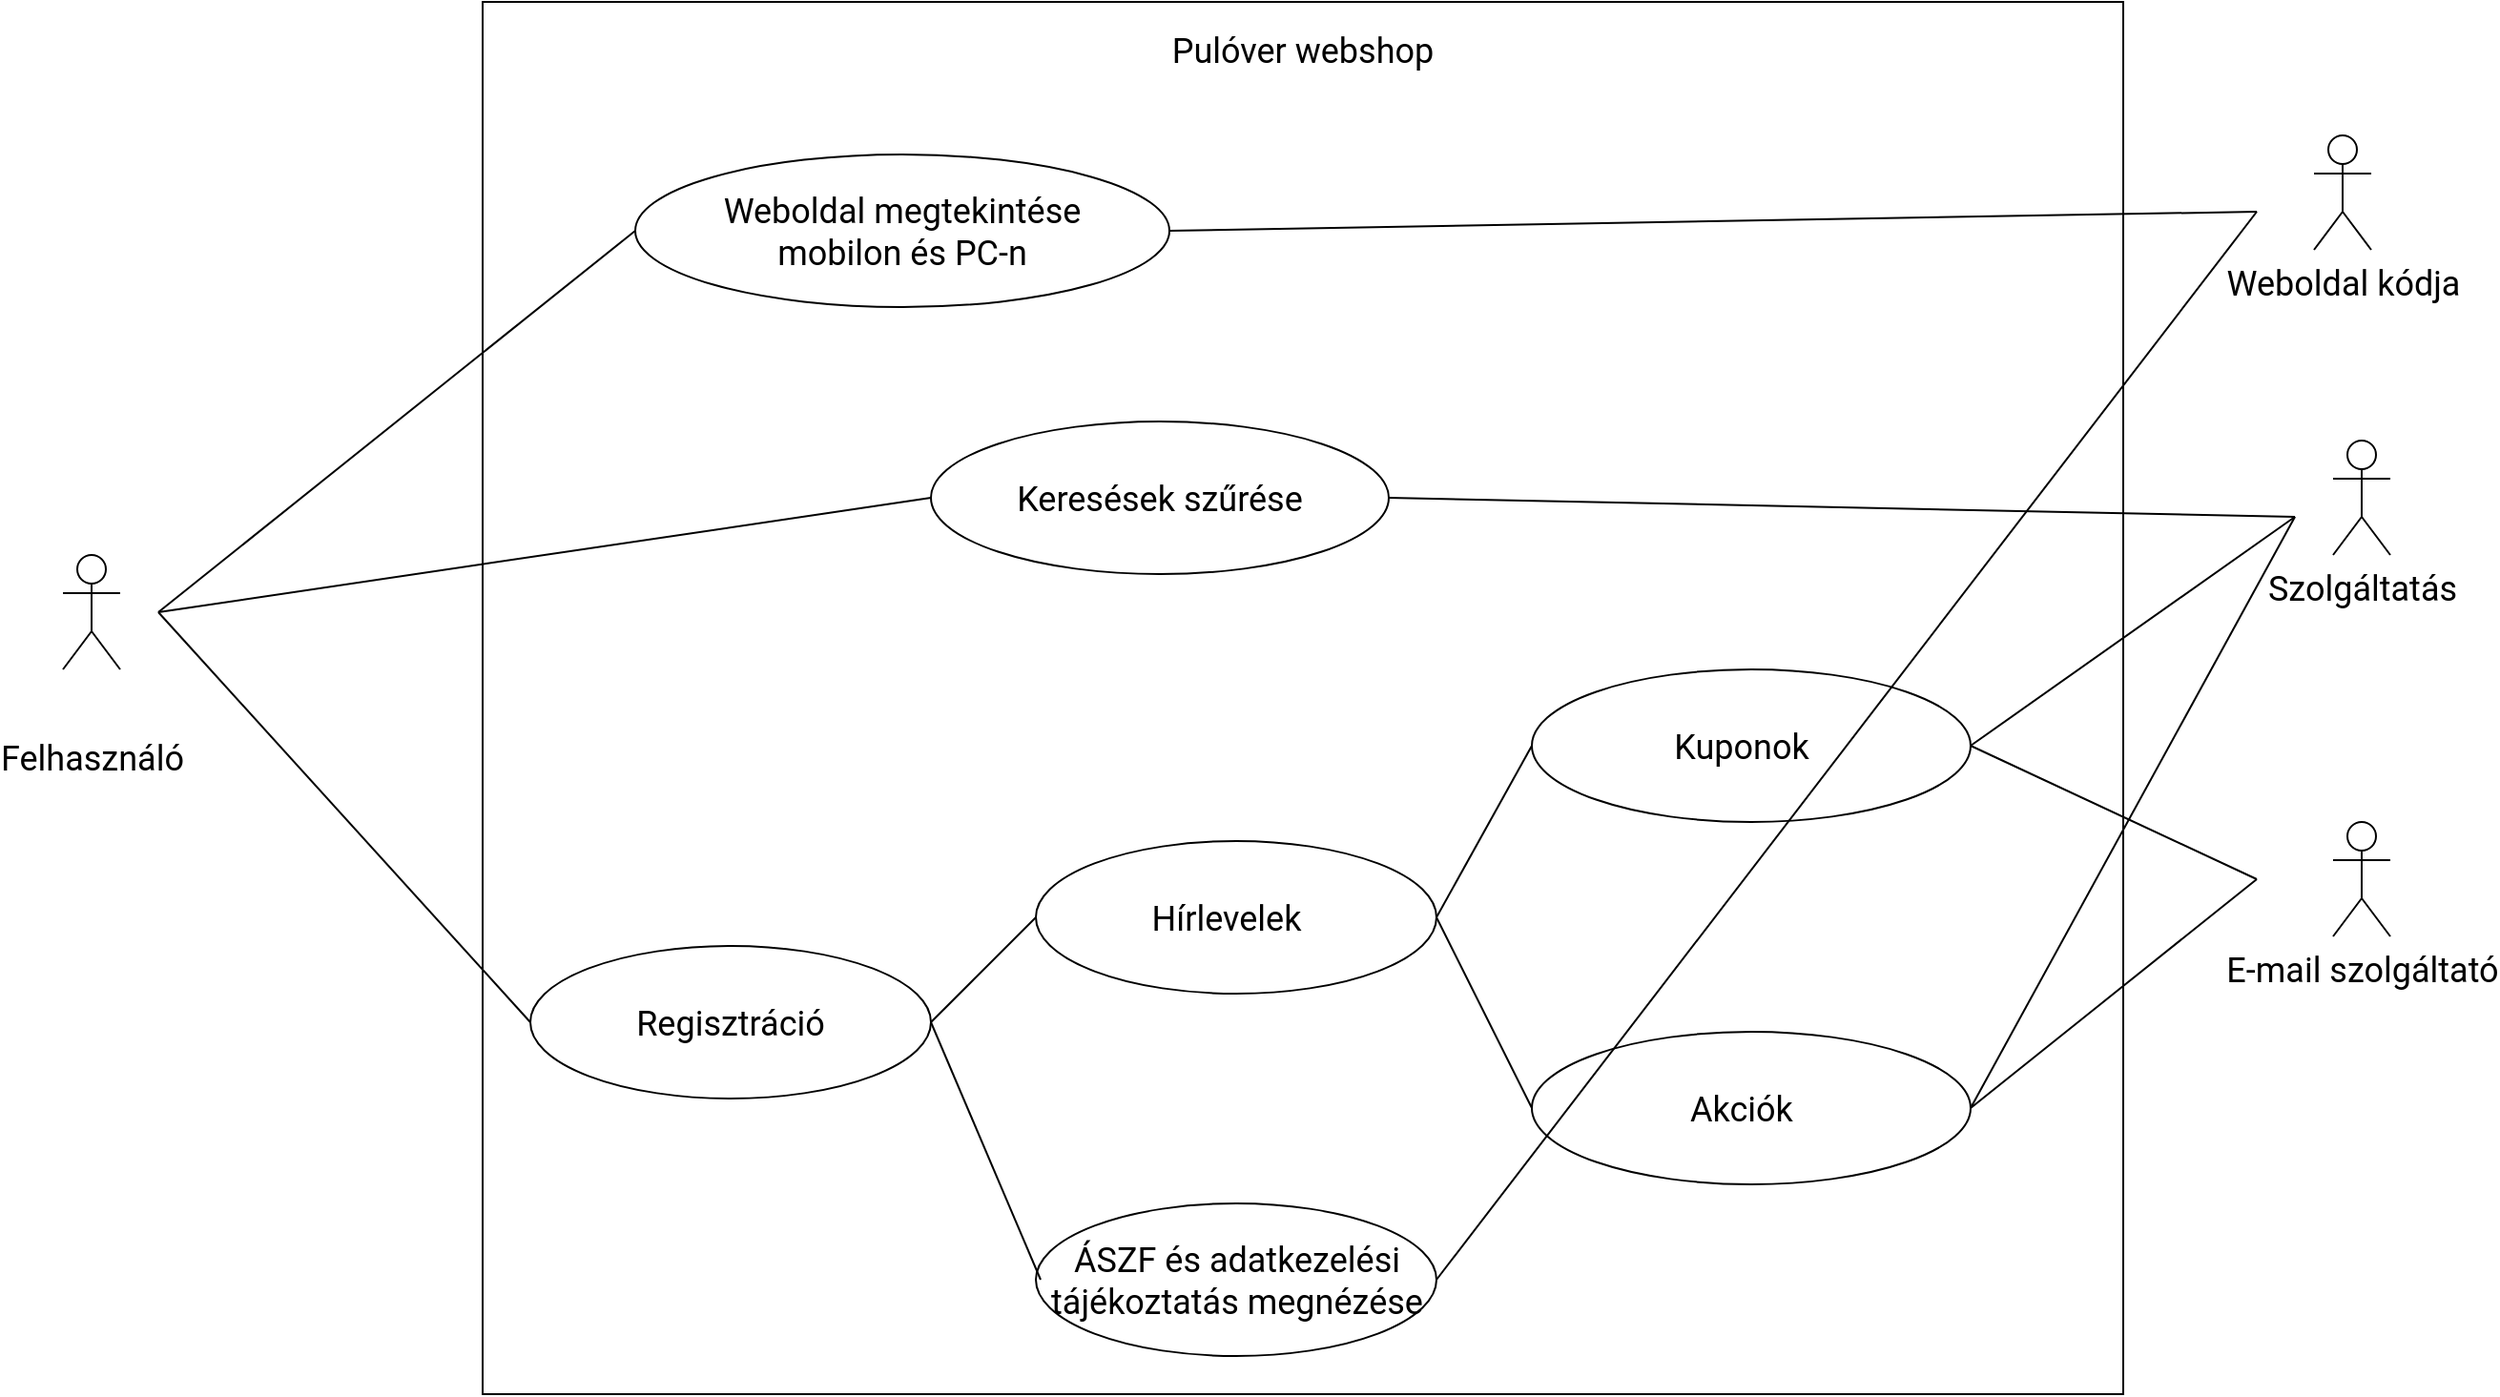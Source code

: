 <mxfile version="28.2.5">
  <diagram name="1 oldal" id="NsHWip-_cEwCeFuyMRKy">
    <mxGraphModel dx="1426" dy="751" grid="1" gridSize="10" guides="1" tooltips="1" connect="1" arrows="1" fold="1" page="1" pageScale="1" pageWidth="1600" pageHeight="900" background="none" math="0" shadow="0">
      <root>
        <mxCell id="0" />
        <mxCell id="1" parent="0" />
        <mxCell id="2GyDd7Py2ag0FtXDw8l8-1" value="Felhasználó" style="shape=umlActor;verticalLabelPosition=bottom;verticalAlign=bottom;outlineConnect=0;fontSize=18;fontFamily=Roboto;fontSource=https%3A%2F%2Ffonts.googleapis.com%2Fcss%3Ffamily%3DRoboto;html=1;align=center;rounded=0;" vertex="1" parent="1">
          <mxGeometry x="120" y="420" width="30" height="60" as="geometry" />
        </mxCell>
        <mxCell id="2GyDd7Py2ag0FtXDw8l8-2" value="" style="rounded=0;whiteSpace=wrap;html=1;" vertex="1" parent="1">
          <mxGeometry x="340" y="130" width="860" height="730" as="geometry" />
        </mxCell>
        <mxCell id="2GyDd7Py2ag0FtXDw8l8-3" value="Pulóver webshop" style="text;html=1;align=center;verticalAlign=middle;whiteSpace=wrap;rounded=0;fontFamily=Roboto;fontSource=https%3A%2F%2Ffonts.googleapis.com%2Fcss%3Ffamily%3DRoboto;fontSize=18;" vertex="1" parent="1">
          <mxGeometry x="665" y="140" width="210" height="30" as="geometry" />
        </mxCell>
        <mxCell id="2GyDd7Py2ag0FtXDw8l8-4" value="" style="ellipse;whiteSpace=wrap;html=1;rounded=0;" vertex="1" parent="1">
          <mxGeometry x="420" y="210" width="280" height="80" as="geometry" />
        </mxCell>
        <mxCell id="2GyDd7Py2ag0FtXDw8l8-5" value="Weboldal megtekintése mobilon és PC-n" style="text;html=1;align=center;verticalAlign=middle;whiteSpace=wrap;rounded=0;fontFamily=Roboto;fontSource=https%3A%2F%2Ffonts.googleapis.com%2Fcss%3Ffamily%3DRoboto;fontSize=18;" vertex="1" parent="1">
          <mxGeometry x="465" y="235" width="190" height="30" as="geometry" />
        </mxCell>
        <mxCell id="2GyDd7Py2ag0FtXDw8l8-8" value="Weboldal kódja" style="shape=umlActor;verticalLabelPosition=bottom;verticalAlign=top;html=1;outlineConnect=0;fontFamily=Roboto;fontSource=https%3A%2F%2Ffonts.googleapis.com%2Fcss%3Ffamily%3DRoboto;fontSize=18;rounded=0;" vertex="1" parent="1">
          <mxGeometry x="1300" y="200" width="30" height="60" as="geometry" />
        </mxCell>
        <mxCell id="2GyDd7Py2ag0FtXDw8l8-11" value="" style="endArrow=none;html=1;rounded=0;entryX=0;entryY=0.5;entryDx=0;entryDy=0;" edge="1" parent="1" target="2GyDd7Py2ag0FtXDw8l8-4">
          <mxGeometry width="50" height="50" relative="1" as="geometry">
            <mxPoint x="170" y="450" as="sourcePoint" />
            <mxPoint x="220" y="400" as="targetPoint" />
          </mxGeometry>
        </mxCell>
        <mxCell id="2GyDd7Py2ag0FtXDw8l8-12" value="" style="endArrow=none;html=1;rounded=0;exitX=1;exitY=0.5;exitDx=0;exitDy=0;" edge="1" parent="1" source="2GyDd7Py2ag0FtXDw8l8-4">
          <mxGeometry width="50" height="50" relative="1" as="geometry">
            <mxPoint x="1230" y="285" as="sourcePoint" />
            <mxPoint x="1270" y="240" as="targetPoint" />
          </mxGeometry>
        </mxCell>
        <mxCell id="2GyDd7Py2ag0FtXDw8l8-14" value="" style="ellipse;whiteSpace=wrap;html=1;rounded=0;" vertex="1" parent="1">
          <mxGeometry x="575" y="350" width="240" height="80" as="geometry" />
        </mxCell>
        <mxCell id="2GyDd7Py2ag0FtXDw8l8-15" value="Keresések szűrése" style="text;html=1;align=center;verticalAlign=middle;whiteSpace=wrap;rounded=0;fontSize=18;fontFamily=Roboto;fontSource=https%3A%2F%2Ffonts.googleapis.com%2Fcss%3Ffamily%3DRoboto;" vertex="1" parent="1">
          <mxGeometry x="610" y="375" width="170" height="30" as="geometry" />
        </mxCell>
        <mxCell id="2GyDd7Py2ag0FtXDw8l8-16" value="Szolgáltatás" style="shape=umlActor;verticalLabelPosition=bottom;verticalAlign=top;html=1;outlineConnect=0;fontSize=18;fontFamily=Roboto;fontSource=https%3A%2F%2Ffonts.googleapis.com%2Fcss%3Ffamily%3DRoboto;rounded=0;" vertex="1" parent="1">
          <mxGeometry x="1310" y="360" width="30" height="60" as="geometry" />
        </mxCell>
        <mxCell id="2GyDd7Py2ag0FtXDw8l8-18" value="" style="endArrow=none;html=1;rounded=0;entryX=0;entryY=0.5;entryDx=0;entryDy=0;" edge="1" parent="1" target="2GyDd7Py2ag0FtXDw8l8-14">
          <mxGeometry width="50" height="50" relative="1" as="geometry">
            <mxPoint x="170" y="450" as="sourcePoint" />
            <mxPoint x="220" y="400" as="targetPoint" />
          </mxGeometry>
        </mxCell>
        <mxCell id="2GyDd7Py2ag0FtXDw8l8-19" value="" style="endArrow=none;html=1;rounded=0;" edge="1" parent="1">
          <mxGeometry width="50" height="50" relative="1" as="geometry">
            <mxPoint x="815" y="390" as="sourcePoint" />
            <mxPoint x="1290" y="400" as="targetPoint" />
          </mxGeometry>
        </mxCell>
        <mxCell id="2GyDd7Py2ag0FtXDw8l8-20" value="" style="ellipse;whiteSpace=wrap;html=1;rounded=0;" vertex="1" parent="1">
          <mxGeometry x="630" y="570" width="210" height="80" as="geometry" />
        </mxCell>
        <mxCell id="2GyDd7Py2ag0FtXDw8l8-21" value="Hírlevelek" style="text;html=1;align=center;verticalAlign=middle;whiteSpace=wrap;rounded=0;fontSize=18;fontFamily=Roboto;fontSource=https%3A%2F%2Ffonts.googleapis.com%2Fcss%3Ffamily%3DRoboto;" vertex="1" parent="1">
          <mxGeometry x="700" y="595" width="60" height="30" as="geometry" />
        </mxCell>
        <mxCell id="2GyDd7Py2ag0FtXDw8l8-22" value="" style="ellipse;whiteSpace=wrap;html=1;rounded=0;" vertex="1" parent="1">
          <mxGeometry x="890" y="480" width="230" height="80" as="geometry" />
        </mxCell>
        <mxCell id="2GyDd7Py2ag0FtXDw8l8-23" value="" style="ellipse;whiteSpace=wrap;html=1;rounded=0;" vertex="1" parent="1">
          <mxGeometry x="890" y="670" width="230" height="80" as="geometry" />
        </mxCell>
        <mxCell id="2GyDd7Py2ag0FtXDw8l8-24" value="Kuponok" style="text;html=1;align=center;verticalAlign=middle;whiteSpace=wrap;rounded=0;fontSize=18;fontFamily=Roboto;fontSource=https%3A%2F%2Ffonts.googleapis.com%2Fcss%3Ffamily%3DRoboto;" vertex="1" parent="1">
          <mxGeometry x="970" y="505" width="60" height="30" as="geometry" />
        </mxCell>
        <mxCell id="2GyDd7Py2ag0FtXDw8l8-25" value="Akciók" style="text;html=1;align=center;verticalAlign=middle;whiteSpace=wrap;rounded=0;fontSize=18;fontFamily=Roboto;fontSource=https%3A%2F%2Ffonts.googleapis.com%2Fcss%3Ffamily%3DRoboto;" vertex="1" parent="1">
          <mxGeometry x="970" y="695" width="60" height="30" as="geometry" />
        </mxCell>
        <mxCell id="2GyDd7Py2ag0FtXDw8l8-26" value="" style="ellipse;whiteSpace=wrap;html=1;rounded=0;" vertex="1" parent="1">
          <mxGeometry x="365" y="625" width="210" height="80" as="geometry" />
        </mxCell>
        <mxCell id="2GyDd7Py2ag0FtXDw8l8-27" value="Regisztráció" style="text;html=1;align=center;verticalAlign=middle;whiteSpace=wrap;rounded=0;fontFamily=Roboto;fontSource=https%3A%2F%2Ffonts.googleapis.com%2Fcss%3Ffamily%3DRoboto;fontSize=18;" vertex="1" parent="1">
          <mxGeometry x="440" y="650" width="60" height="30" as="geometry" />
        </mxCell>
        <mxCell id="2GyDd7Py2ag0FtXDw8l8-28" value="" style="endArrow=none;html=1;rounded=0;entryX=0;entryY=0.5;entryDx=0;entryDy=0;" edge="1" parent="1" target="2GyDd7Py2ag0FtXDw8l8-26">
          <mxGeometry width="50" height="50" relative="1" as="geometry">
            <mxPoint x="170" y="450" as="sourcePoint" />
            <mxPoint x="240" y="630" as="targetPoint" />
          </mxGeometry>
        </mxCell>
        <mxCell id="2GyDd7Py2ag0FtXDw8l8-29" value="" style="endArrow=none;html=1;rounded=0;exitX=1;exitY=0.5;exitDx=0;exitDy=0;entryX=0;entryY=0.5;entryDx=0;entryDy=0;" edge="1" parent="1" source="2GyDd7Py2ag0FtXDw8l8-26" target="2GyDd7Py2ag0FtXDw8l8-20">
          <mxGeometry width="50" height="50" relative="1" as="geometry">
            <mxPoint x="180" y="740" as="sourcePoint" />
            <mxPoint x="230" y="690" as="targetPoint" />
          </mxGeometry>
        </mxCell>
        <mxCell id="2GyDd7Py2ag0FtXDw8l8-30" value="" style="endArrow=none;html=1;rounded=0;exitX=1;exitY=0.5;exitDx=0;exitDy=0;entryX=0;entryY=0.5;entryDx=0;entryDy=0;" edge="1" parent="1" source="2GyDd7Py2ag0FtXDw8l8-20" target="2GyDd7Py2ag0FtXDw8l8-22">
          <mxGeometry width="50" height="50" relative="1" as="geometry">
            <mxPoint x="170" y="750" as="sourcePoint" />
            <mxPoint x="220" y="700" as="targetPoint" />
          </mxGeometry>
        </mxCell>
        <mxCell id="2GyDd7Py2ag0FtXDw8l8-31" value="" style="endArrow=none;html=1;rounded=0;entryX=0;entryY=0.5;entryDx=0;entryDy=0;" edge="1" parent="1" target="2GyDd7Py2ag0FtXDw8l8-23">
          <mxGeometry width="50" height="50" relative="1" as="geometry">
            <mxPoint x="840" y="610" as="sourcePoint" />
            <mxPoint x="200" y="690" as="targetPoint" />
          </mxGeometry>
        </mxCell>
        <mxCell id="2GyDd7Py2ag0FtXDw8l8-33" value="" style="ellipse;whiteSpace=wrap;html=1;rounded=0;" vertex="1" parent="1">
          <mxGeometry x="630" y="760" width="210" height="80" as="geometry" />
        </mxCell>
        <mxCell id="2GyDd7Py2ag0FtXDw8l8-34" value="ÁSZF és adatkezelési tájékoztatás megnézése" style="text;html=1;align=center;verticalAlign=middle;whiteSpace=wrap;rounded=0;fontSize=18;fontFamily=Roboto;fontSource=https%3A%2F%2Ffonts.googleapis.com%2Fcss%3Ffamily%3DRoboto;" vertex="1" parent="1">
          <mxGeometry x="632.5" y="785" width="205" height="30" as="geometry" />
        </mxCell>
        <mxCell id="2GyDd7Py2ag0FtXDw8l8-35" value="" style="endArrow=none;html=1;rounded=0;exitX=1;exitY=0.5;exitDx=0;exitDy=0;entryX=0;entryY=0.5;entryDx=0;entryDy=0;" edge="1" parent="1" source="2GyDd7Py2ag0FtXDw8l8-26" target="2GyDd7Py2ag0FtXDw8l8-34">
          <mxGeometry width="50" height="50" relative="1" as="geometry">
            <mxPoint x="200" y="760" as="sourcePoint" />
            <mxPoint x="250" y="710" as="targetPoint" />
          </mxGeometry>
        </mxCell>
        <mxCell id="2GyDd7Py2ag0FtXDw8l8-36" value="" style="endArrow=none;html=1;rounded=0;exitX=1;exitY=0.5;exitDx=0;exitDy=0;" edge="1" parent="1" source="2GyDd7Py2ag0FtXDw8l8-22">
          <mxGeometry width="50" height="50" relative="1" as="geometry">
            <mxPoint x="210" y="760" as="sourcePoint" />
            <mxPoint x="1290" y="400" as="targetPoint" />
          </mxGeometry>
        </mxCell>
        <mxCell id="2GyDd7Py2ag0FtXDw8l8-37" value="" style="endArrow=none;html=1;rounded=0;exitX=1;exitY=0.5;exitDx=0;exitDy=0;" edge="1" parent="1" source="2GyDd7Py2ag0FtXDw8l8-23">
          <mxGeometry width="50" height="50" relative="1" as="geometry">
            <mxPoint x="200" y="770" as="sourcePoint" />
            <mxPoint x="1290" y="400" as="targetPoint" />
          </mxGeometry>
        </mxCell>
        <mxCell id="2GyDd7Py2ag0FtXDw8l8-38" value="E-mail szolgáltató" style="shape=umlActor;verticalLabelPosition=bottom;verticalAlign=top;html=1;outlineConnect=0;fontSize=18;fontFamily=Roboto;fontSource=https%3A%2F%2Ffonts.googleapis.com%2Fcss%3Ffamily%3DRoboto;rounded=0;" vertex="1" parent="1">
          <mxGeometry x="1310" y="560" width="30" height="60" as="geometry" />
        </mxCell>
        <mxCell id="2GyDd7Py2ag0FtXDw8l8-39" value="" style="endArrow=none;html=1;rounded=0;exitX=1;exitY=0.5;exitDx=0;exitDy=0;" edge="1" parent="1" source="2GyDd7Py2ag0FtXDw8l8-22">
          <mxGeometry width="50" height="50" relative="1" as="geometry">
            <mxPoint x="210" y="780" as="sourcePoint" />
            <mxPoint x="1270" y="590" as="targetPoint" />
          </mxGeometry>
        </mxCell>
        <mxCell id="2GyDd7Py2ag0FtXDw8l8-40" value="" style="endArrow=none;html=1;rounded=0;exitX=1;exitY=0.5;exitDx=0;exitDy=0;" edge="1" parent="1" source="2GyDd7Py2ag0FtXDw8l8-23">
          <mxGeometry width="50" height="50" relative="1" as="geometry">
            <mxPoint x="170" y="750" as="sourcePoint" />
            <mxPoint x="1270" y="590" as="targetPoint" />
          </mxGeometry>
        </mxCell>
        <mxCell id="2GyDd7Py2ag0FtXDw8l8-41" value="" style="endArrow=none;html=1;rounded=0;" edge="1" parent="1">
          <mxGeometry width="50" height="50" relative="1" as="geometry">
            <mxPoint x="840" y="800" as="sourcePoint" />
            <mxPoint x="1270" y="240" as="targetPoint" />
          </mxGeometry>
        </mxCell>
      </root>
    </mxGraphModel>
  </diagram>
</mxfile>
